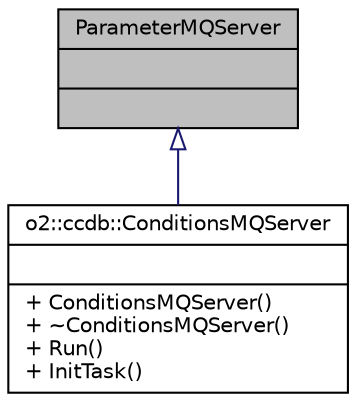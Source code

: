 digraph "ParameterMQServer"
{
 // INTERACTIVE_SVG=YES
  bgcolor="transparent";
  edge [fontname="Helvetica",fontsize="10",labelfontname="Helvetica",labelfontsize="10"];
  node [fontname="Helvetica",fontsize="10",shape=record];
  Node1 [label="{ParameterMQServer\n||}",height=0.2,width=0.4,color="black", fillcolor="grey75", style="filled" fontcolor="black"];
  Node1 -> Node2 [dir="back",color="midnightblue",fontsize="10",style="solid",arrowtail="onormal",fontname="Helvetica"];
  Node2 [label="{o2::ccdb::ConditionsMQServer\n||+ ConditionsMQServer()\l+ ~ConditionsMQServer()\l+ Run()\l+ InitTask()\l}",height=0.2,width=0.4,color="black",URL="$d0/dec/classo2_1_1ccdb_1_1ConditionsMQServer.html"];
}
